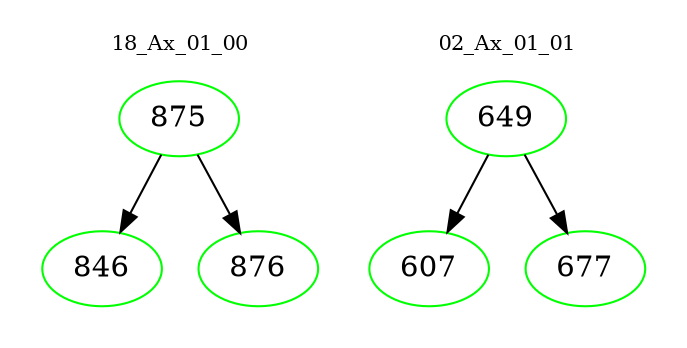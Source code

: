 digraph{
subgraph cluster_0 {
color = white
label = "18_Ax_01_00";
fontsize=10;
T0_875 [label="875", color="green"]
T0_875 -> T0_846 [color="black"]
T0_846 [label="846", color="green"]
T0_875 -> T0_876 [color="black"]
T0_876 [label="876", color="green"]
}
subgraph cluster_1 {
color = white
label = "02_Ax_01_01";
fontsize=10;
T1_649 [label="649", color="green"]
T1_649 -> T1_607 [color="black"]
T1_607 [label="607", color="green"]
T1_649 -> T1_677 [color="black"]
T1_677 [label="677", color="green"]
}
}
